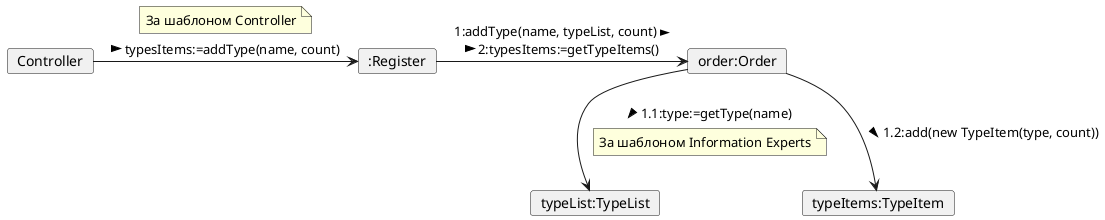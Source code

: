 @startuml


card Controller

card "order:Order" as Order

card ":Register" as Register

card "typeList:TypeList" as TypeList

card "typeItems:TypeItem" as TypeItem

Controller -> Register: typesItems:=addType(name, count) >
note top on link: За шаблоном Controller
Order --> TypeItem: 1.2:add(new TypeItem(type, count)) >
Order --> TypeList: 1.1:type:=getType(name) >
note bottom on link: За шаблоном Information Experts
Register -> Order: 1:addType(name, typeList, count) ►\n2:typesItems:=getTypeItems() >

@enduml